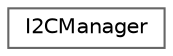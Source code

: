 digraph "Graphical Class Hierarchy"
{
 // LATEX_PDF_SIZE
  bgcolor="transparent";
  edge [fontname=Helvetica,fontsize=10,labelfontname=Helvetica,labelfontsize=10];
  node [fontname=Helvetica,fontsize=10,shape=box,height=0.2,width=0.4];
  rankdir="LR";
  Node0 [id="Node000000",label="I2CManager",height=0.2,width=0.4,color="grey40", fillcolor="white", style="filled",URL="$class_i2_c_manager.html",tooltip=" "];
}

